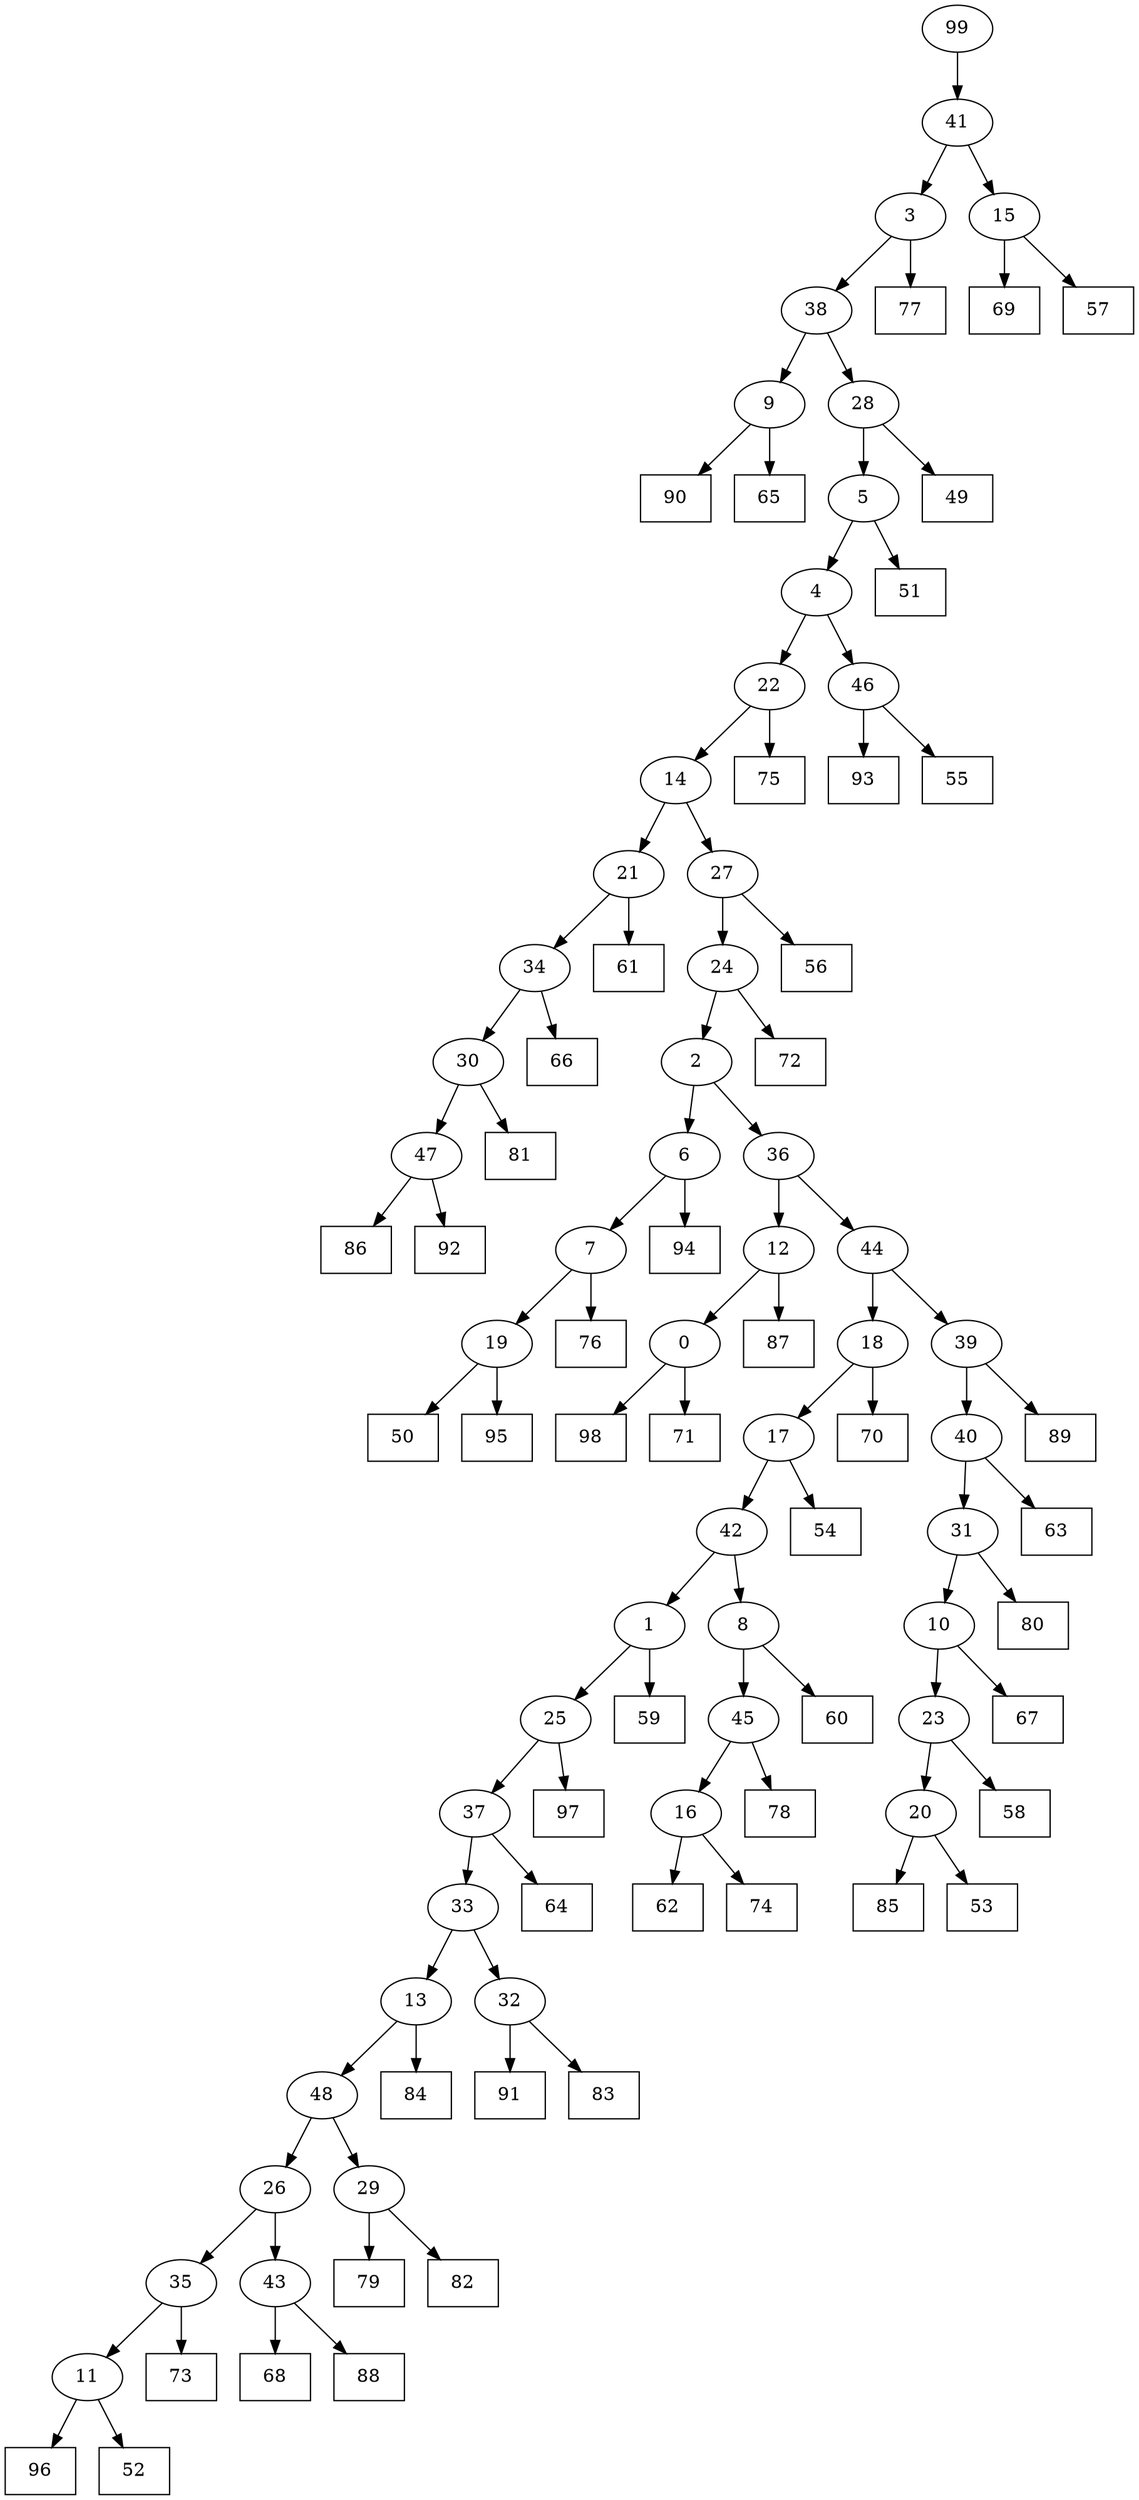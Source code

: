 digraph G {
0[label="0"];
1[label="1"];
2[label="2"];
3[label="3"];
4[label="4"];
5[label="5"];
6[label="6"];
7[label="7"];
8[label="8"];
9[label="9"];
10[label="10"];
11[label="11"];
12[label="12"];
13[label="13"];
14[label="14"];
15[label="15"];
16[label="16"];
17[label="17"];
18[label="18"];
19[label="19"];
20[label="20"];
21[label="21"];
22[label="22"];
23[label="23"];
24[label="24"];
25[label="25"];
26[label="26"];
27[label="27"];
28[label="28"];
29[label="29"];
30[label="30"];
31[label="31"];
32[label="32"];
33[label="33"];
34[label="34"];
35[label="35"];
36[label="36"];
37[label="37"];
38[label="38"];
39[label="39"];
40[label="40"];
41[label="41"];
42[label="42"];
43[label="43"];
44[label="44"];
45[label="45"];
46[label="46"];
47[label="47"];
48[label="48"];
49[shape=box,label="64"];
50[shape=box,label="93"];
51[shape=box,label="81"];
52[shape=box,label="50"];
53[shape=box,label="62"];
54[shape=box,label="51"];
55[shape=box,label="89"];
56[shape=box,label="96"];
57[shape=box,label="78"];
58[shape=box,label="86"];
59[shape=box,label="58"];
60[shape=box,label="56"];
61[shape=box,label="60"];
62[shape=box,label="72"];
63[shape=box,label="61"];
64[shape=box,label="85"];
65[shape=box,label="79"];
66[shape=box,label="98"];
67[shape=box,label="54"];
68[shape=box,label="94"];
69[shape=box,label="75"];
70[shape=box,label="52"];
71[shape=box,label="69"];
72[shape=box,label="59"];
73[shape=box,label="70"];
74[shape=box,label="55"];
75[shape=box,label="82"];
76[shape=box,label="53"];
77[shape=box,label="49"];
78[shape=box,label="68"];
79[shape=box,label="90"];
80[shape=box,label="77"];
81[shape=box,label="67"];
82[shape=box,label="92"];
83[shape=box,label="63"];
84[shape=box,label="65"];
85[shape=box,label="80"];
86[shape=box,label="97"];
87[shape=box,label="91"];
88[shape=box,label="74"];
89[shape=box,label="66"];
90[shape=box,label="76"];
91[shape=box,label="71"];
92[shape=box,label="84"];
93[shape=box,label="87"];
94[shape=box,label="57"];
95[shape=box,label="95"];
96[shape=box,label="88"];
97[shape=box,label="73"];
98[shape=box,label="83"];
99[label="99"];
0->66 ;
35->97 ;
18->73 ;
28->77 ;
8->45 ;
45->57 ;
21->63 ;
30->51 ;
36->12 ;
12->93 ;
32->87 ;
2->36 ;
25->86 ;
45->16 ;
11->56 ;
11->70 ;
1->25 ;
9->84 ;
19->95 ;
10->23 ;
25->37 ;
27->24 ;
3->38 ;
16->88 ;
6->68 ;
26->35 ;
35->11 ;
3->80 ;
37->49 ;
44->39 ;
39->55 ;
22->14 ;
14->21 ;
10->81 ;
1->72 ;
5->4 ;
9->79 ;
43->78 ;
38->28 ;
15->71 ;
31->85 ;
41->15 ;
15->94 ;
34->30 ;
46->50 ;
4->22 ;
22->69 ;
29->65 ;
8->61 ;
42->8 ;
4->46 ;
46->74 ;
23->59 ;
38->9 ;
47->82 ;
24->2 ;
33->32 ;
32->98 ;
47->58 ;
7->19 ;
19->52 ;
21->34 ;
48->29 ;
29->75 ;
24->62 ;
40->31 ;
31->10 ;
26->43 ;
43->96 ;
28->5 ;
12->0 ;
0->91 ;
18->17 ;
17->42 ;
37->33 ;
36->44 ;
44->18 ;
16->53 ;
13->48 ;
48->26 ;
5->54 ;
33->13 ;
13->92 ;
42->1 ;
7->90 ;
20->76 ;
14->27 ;
27->60 ;
30->47 ;
99->41 ;
41->3 ;
23->20 ;
20->64 ;
34->89 ;
2->6 ;
6->7 ;
17->67 ;
39->40 ;
40->83 ;
}
